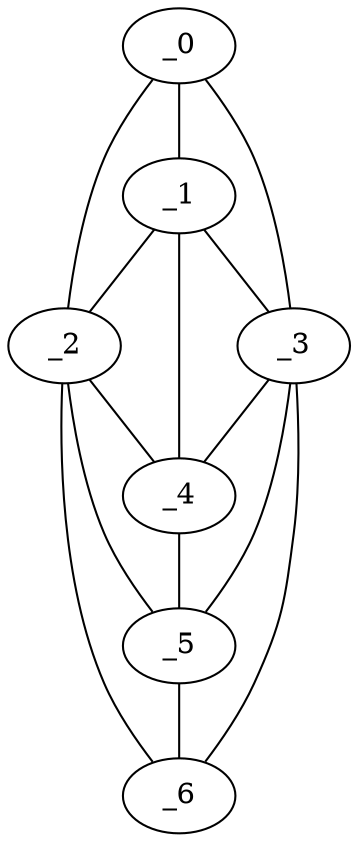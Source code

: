 graph "obj36__70.gxl" {
	_0	 [x=59,
		y=24];
	_1	 [x=76,
		y=49];
	_0 -- _1	 [valence=2];
	_2	 [x=76,
		y=81];
	_0 -- _2	 [valence=1];
	_3	 [x=87,
		y=41];
	_0 -- _3	 [valence=1];
	_1 -- _2	 [valence=2];
	_1 -- _3	 [valence=2];
	_4	 [x=88,
		y=52];
	_1 -- _4	 [valence=2];
	_2 -- _4	 [valence=2];
	_5	 [x=102,
		y=67];
	_2 -- _5	 [valence=2];
	_6	 [x=124,
		y=79];
	_2 -- _6	 [valence=1];
	_3 -- _4	 [valence=2];
	_3 -- _5	 [valence=2];
	_3 -- _6	 [valence=1];
	_4 -- _5	 [valence=2];
	_5 -- _6	 [valence=2];
}
